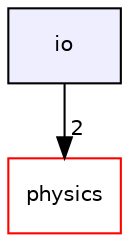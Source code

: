 digraph "/home/vladimir/Volatrack/io" {
  compound=true
  node [ fontsize="10", fontname="Helvetica"];
  edge [ labelfontsize="10", labelfontname="Helvetica"];
  dir_bc161955dc3a3d2485839eba21420d01 [shape=box, label="io", style="filled", fillcolor="#eeeeff", pencolor="black", URL="dir_bc161955dc3a3d2485839eba21420d01.html"];
  dir_59dc24c326e2a72d1164f014b22de83d [shape=box label="physics" fillcolor="white" style="filled" color="red" URL="dir_59dc24c326e2a72d1164f014b22de83d.html"];
  dir_bc161955dc3a3d2485839eba21420d01->dir_59dc24c326e2a72d1164f014b22de83d [headlabel="2", labeldistance=1.5 headhref="dir_000002_000000.html"];
}
